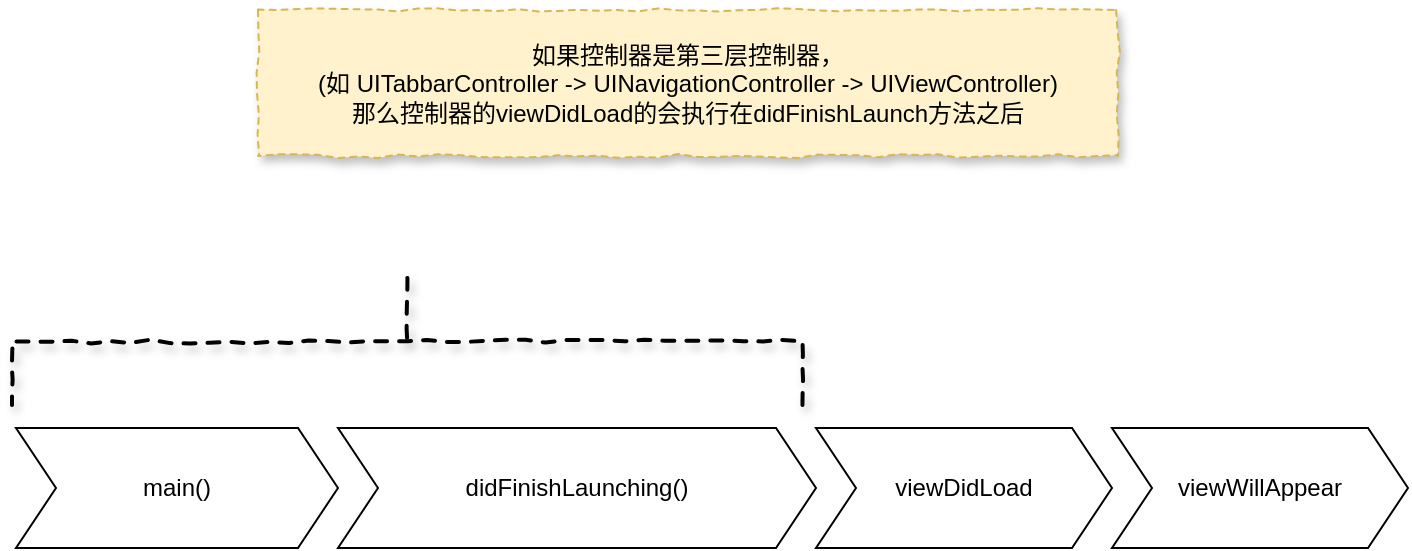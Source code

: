 <mxfile version="12.4.2" type="device" pages="1"><diagram id="xMjpMKMXzrypxDmmU8gq" name="Page-1"><mxGraphModel dx="1106" dy="803" grid="0" gridSize="10" guides="1" tooltips="1" connect="1" arrows="1" fold="1" page="1" pageScale="1" pageWidth="2000" pageHeight="2000" math="0" shadow="0"><root><mxCell id="0"/><mxCell id="1" parent="0"/><mxCell id="StZ6Euqq_GJzj92Uwf89-1" value="main()" style="shape=step;perimeter=stepPerimeter;whiteSpace=wrap;html=1;fixedSize=1;" vertex="1" parent="1"><mxGeometry x="664" y="345" width="161" height="60" as="geometry"/></mxCell><mxCell id="StZ6Euqq_GJzj92Uwf89-2" value="didFinishLaunching()" style="shape=step;perimeter=stepPerimeter;whiteSpace=wrap;html=1;fixedSize=1;" vertex="1" parent="1"><mxGeometry x="825" y="345" width="239" height="60" as="geometry"/></mxCell><mxCell id="StZ6Euqq_GJzj92Uwf89-3" value="viewDidLoad" style="shape=step;perimeter=stepPerimeter;whiteSpace=wrap;html=1;fixedSize=1;" vertex="1" parent="1"><mxGeometry x="1064" y="345" width="148" height="60" as="geometry"/></mxCell><mxCell id="StZ6Euqq_GJzj92Uwf89-4" value="viewWillAppear" style="shape=step;perimeter=stepPerimeter;whiteSpace=wrap;html=1;fixedSize=1;" vertex="1" parent="1"><mxGeometry x="1212" y="345" width="148" height="60" as="geometry"/></mxCell><mxCell id="StZ6Euqq_GJzj92Uwf89-5" value="如果控制器是第三层控制器，&lt;br&gt;(如 UITabbarController -&amp;gt; UINavigationController -&amp;gt; UIViewController)&lt;br&gt;那么控制器的viewDidLoad的会执行在didFinishLaunch方法之后" style="text;html=1;strokeColor=#d6b656;fillColor=#fff2cc;align=center;verticalAlign=middle;whiteSpace=wrap;rounded=0;glass=0;comic=1;shadow=1;dashed=1;" vertex="1" parent="1"><mxGeometry x="785" y="136" width="430" height="73" as="geometry"/></mxCell><mxCell id="StZ6Euqq_GJzj92Uwf89-6" value="" style="strokeWidth=2;html=1;shape=mxgraph.flowchart.annotation_2;align=left;labelPosition=right;pointerEvents=1;shadow=1;glass=0;dashed=1;comic=1;rotation=90;" vertex="1" parent="1"><mxGeometry x="827.88" y="104.13" width="63.5" height="395.25" as="geometry"/></mxCell></root></mxGraphModel></diagram></mxfile>